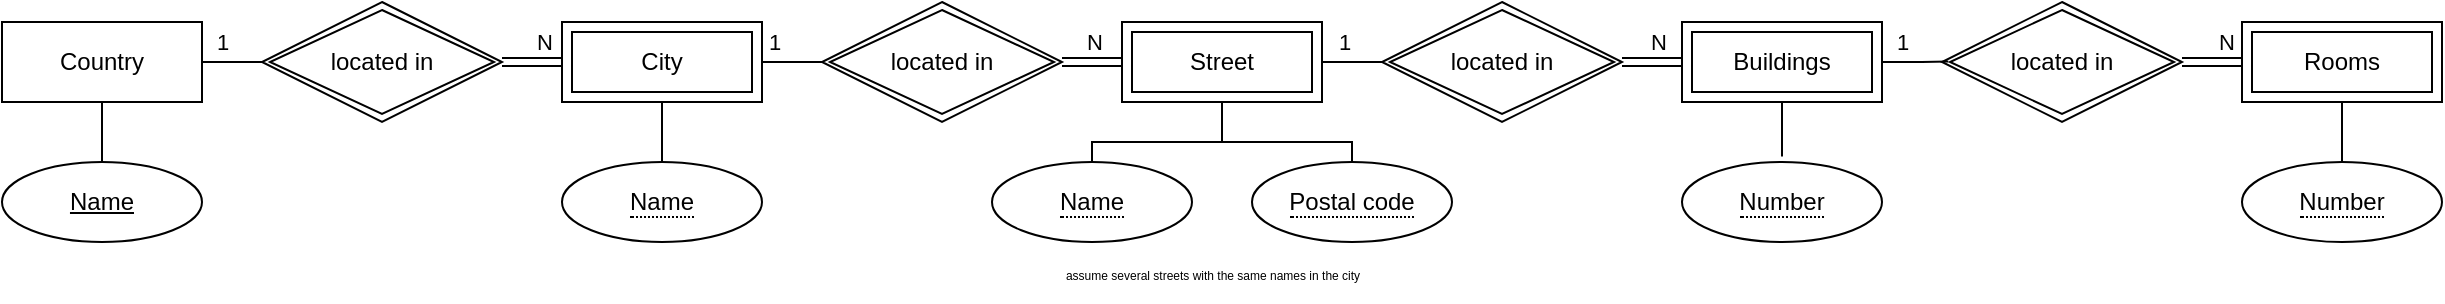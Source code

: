 <mxfile version="24.7.8">
  <diagram name="Page-1" id="gPdpquPLoVRJ5L0rAca2">
    <mxGraphModel dx="341" dy="248" grid="1" gridSize="10" guides="1" tooltips="1" connect="1" arrows="1" fold="1" page="1" pageScale="1" pageWidth="1169" pageHeight="827" math="0" shadow="0">
      <root>
        <mxCell id="0" />
        <mxCell id="1" parent="0" />
        <mxCell id="4aNQ5Zjp1LjJx-mYPoWq-12" style="edgeStyle=orthogonalEdgeStyle;rounded=0;orthogonalLoop=1;jettySize=auto;html=1;entryX=0;entryY=0.5;entryDx=0;entryDy=0;endArrow=none;endFill=0;" parent="1" source="4aNQ5Zjp1LjJx-mYPoWq-1" target="4aNQ5Zjp1LjJx-mYPoWq-2" edge="1">
          <mxGeometry relative="1" as="geometry" />
        </mxCell>
        <mxCell id="1cVCWBRe8mVak1csaias-1" value="1" style="edgeLabel;html=1;align=center;verticalAlign=middle;resizable=0;points=[];" vertex="1" connectable="0" parent="4aNQ5Zjp1LjJx-mYPoWq-12">
          <mxGeometry x="-0.848" relative="1" as="geometry">
            <mxPoint x="6" y="-10" as="offset" />
          </mxGeometry>
        </mxCell>
        <mxCell id="4aNQ5Zjp1LjJx-mYPoWq-28" style="edgeStyle=orthogonalEdgeStyle;rounded=0;orthogonalLoop=1;jettySize=auto;html=1;entryX=0.5;entryY=0;entryDx=0;entryDy=0;endArrow=none;endFill=0;" parent="1" source="4aNQ5Zjp1LjJx-mYPoWq-1" target="4aNQ5Zjp1LjJx-mYPoWq-20" edge="1">
          <mxGeometry relative="1" as="geometry" />
        </mxCell>
        <mxCell id="4aNQ5Zjp1LjJx-mYPoWq-1" value="Country" style="whiteSpace=wrap;html=1;align=center;" parent="1" vertex="1">
          <mxGeometry x="30" y="260" width="100" height="40" as="geometry" />
        </mxCell>
        <mxCell id="4aNQ5Zjp1LjJx-mYPoWq-13" style="edgeStyle=orthogonalEdgeStyle;rounded=0;orthogonalLoop=1;jettySize=auto;html=1;exitX=1;exitY=0.5;exitDx=0;exitDy=0;entryX=0;entryY=0.5;entryDx=0;entryDy=0;shape=link;" parent="1" source="4aNQ5Zjp1LjJx-mYPoWq-2" target="4aNQ5Zjp1LjJx-mYPoWq-3" edge="1">
          <mxGeometry relative="1" as="geometry" />
        </mxCell>
        <mxCell id="1cVCWBRe8mVak1csaias-2" value="N" style="edgeLabel;html=1;align=center;verticalAlign=middle;resizable=0;points=[];" vertex="1" connectable="0" parent="4aNQ5Zjp1LjJx-mYPoWq-13">
          <mxGeometry x="0.492" y="2" relative="1" as="geometry">
            <mxPoint x="-2" y="-8" as="offset" />
          </mxGeometry>
        </mxCell>
        <mxCell id="4aNQ5Zjp1LjJx-mYPoWq-2" value="located in" style="shape=rhombus;double=1;perimeter=rhombusPerimeter;whiteSpace=wrap;html=1;align=center;" parent="1" vertex="1">
          <mxGeometry x="160" y="250" width="120" height="60" as="geometry" />
        </mxCell>
        <mxCell id="4aNQ5Zjp1LjJx-mYPoWq-14" style="edgeStyle=orthogonalEdgeStyle;rounded=0;orthogonalLoop=1;jettySize=auto;html=1;entryX=0;entryY=0.5;entryDx=0;entryDy=0;endArrow=none;endFill=0;" parent="1" source="4aNQ5Zjp1LjJx-mYPoWq-3" target="4aNQ5Zjp1LjJx-mYPoWq-6" edge="1">
          <mxGeometry relative="1" as="geometry" />
        </mxCell>
        <mxCell id="1cVCWBRe8mVak1csaias-3" value="1" style="edgeLabel;html=1;align=center;verticalAlign=middle;resizable=0;points=[];" vertex="1" connectable="0" parent="4aNQ5Zjp1LjJx-mYPoWq-14">
          <mxGeometry x="-0.775" y="1" relative="1" as="geometry">
            <mxPoint y="-9" as="offset" />
          </mxGeometry>
        </mxCell>
        <mxCell id="4aNQ5Zjp1LjJx-mYPoWq-29" style="edgeStyle=orthogonalEdgeStyle;shape=connector;rounded=0;orthogonalLoop=1;jettySize=auto;html=1;entryX=0.5;entryY=0;entryDx=0;entryDy=0;strokeColor=default;align=center;verticalAlign=middle;fontFamily=Helvetica;fontSize=11;fontColor=default;labelBackgroundColor=default;endArrow=none;endFill=0;" parent="1" source="4aNQ5Zjp1LjJx-mYPoWq-3" target="4aNQ5Zjp1LjJx-mYPoWq-21" edge="1">
          <mxGeometry relative="1" as="geometry" />
        </mxCell>
        <mxCell id="4aNQ5Zjp1LjJx-mYPoWq-3" value="City" style="shape=ext;margin=3;double=1;whiteSpace=wrap;html=1;align=center;" parent="1" vertex="1">
          <mxGeometry x="310" y="260" width="100" height="40" as="geometry" />
        </mxCell>
        <mxCell id="4aNQ5Zjp1LjJx-mYPoWq-15" style="edgeStyle=orthogonalEdgeStyle;rounded=0;orthogonalLoop=1;jettySize=auto;html=1;entryX=0;entryY=0.5;entryDx=0;entryDy=0;shape=link;" parent="1" source="4aNQ5Zjp1LjJx-mYPoWq-6" target="4aNQ5Zjp1LjJx-mYPoWq-7" edge="1">
          <mxGeometry relative="1" as="geometry" />
        </mxCell>
        <mxCell id="1cVCWBRe8mVak1csaias-4" value="N" style="edgeLabel;html=1;align=center;verticalAlign=middle;resizable=0;points=[];" vertex="1" connectable="0" parent="4aNQ5Zjp1LjJx-mYPoWq-15">
          <mxGeometry x="0.653" y="2" relative="1" as="geometry">
            <mxPoint x="-6" y="-8" as="offset" />
          </mxGeometry>
        </mxCell>
        <mxCell id="4aNQ5Zjp1LjJx-mYPoWq-6" value="located in" style="shape=rhombus;double=1;perimeter=rhombusPerimeter;whiteSpace=wrap;html=1;align=center;" parent="1" vertex="1">
          <mxGeometry x="440" y="250" width="120" height="60" as="geometry" />
        </mxCell>
        <mxCell id="4aNQ5Zjp1LjJx-mYPoWq-16" style="edgeStyle=orthogonalEdgeStyle;rounded=0;orthogonalLoop=1;jettySize=auto;html=1;entryX=0;entryY=0.5;entryDx=0;entryDy=0;endArrow=none;endFill=0;" parent="1" source="4aNQ5Zjp1LjJx-mYPoWq-7" target="4aNQ5Zjp1LjJx-mYPoWq-8" edge="1">
          <mxGeometry relative="1" as="geometry" />
        </mxCell>
        <mxCell id="1cVCWBRe8mVak1csaias-5" value="1" style="edgeLabel;html=1;align=center;verticalAlign=middle;resizable=0;points=[];" vertex="1" connectable="0" parent="4aNQ5Zjp1LjJx-mYPoWq-16">
          <mxGeometry x="0.222" y="2" relative="1" as="geometry">
            <mxPoint y="-8" as="offset" />
          </mxGeometry>
        </mxCell>
        <mxCell id="4aNQ5Zjp1LjJx-mYPoWq-30" style="edgeStyle=orthogonalEdgeStyle;shape=connector;rounded=0;orthogonalLoop=1;jettySize=auto;html=1;entryX=0.5;entryY=0;entryDx=0;entryDy=0;strokeColor=default;align=center;verticalAlign=middle;fontFamily=Helvetica;fontSize=11;fontColor=default;labelBackgroundColor=default;endArrow=none;endFill=0;" parent="1" source="4aNQ5Zjp1LjJx-mYPoWq-7" target="4aNQ5Zjp1LjJx-mYPoWq-22" edge="1">
          <mxGeometry relative="1" as="geometry" />
        </mxCell>
        <mxCell id="4aNQ5Zjp1LjJx-mYPoWq-31" style="edgeStyle=orthogonalEdgeStyle;shape=connector;rounded=0;orthogonalLoop=1;jettySize=auto;html=1;entryX=0.5;entryY=0;entryDx=0;entryDy=0;strokeColor=default;align=center;verticalAlign=middle;fontFamily=Helvetica;fontSize=11;fontColor=default;labelBackgroundColor=default;endArrow=none;endFill=0;" parent="1" source="4aNQ5Zjp1LjJx-mYPoWq-7" target="4aNQ5Zjp1LjJx-mYPoWq-23" edge="1">
          <mxGeometry relative="1" as="geometry" />
        </mxCell>
        <mxCell id="4aNQ5Zjp1LjJx-mYPoWq-7" value="Street" style="shape=ext;margin=3;double=1;whiteSpace=wrap;html=1;align=center;" parent="1" vertex="1">
          <mxGeometry x="590" y="260" width="100" height="40" as="geometry" />
        </mxCell>
        <mxCell id="4aNQ5Zjp1LjJx-mYPoWq-17" style="edgeStyle=orthogonalEdgeStyle;rounded=0;orthogonalLoop=1;jettySize=auto;html=1;entryX=0;entryY=0.5;entryDx=0;entryDy=0;shape=link;" parent="1" source="4aNQ5Zjp1LjJx-mYPoWq-8" target="4aNQ5Zjp1LjJx-mYPoWq-9" edge="1">
          <mxGeometry relative="1" as="geometry" />
        </mxCell>
        <mxCell id="1cVCWBRe8mVak1csaias-6" value="N" style="edgeLabel;html=1;align=center;verticalAlign=middle;resizable=0;points=[];" vertex="1" connectable="0" parent="4aNQ5Zjp1LjJx-mYPoWq-17">
          <mxGeometry x="-0.292" y="1" relative="1" as="geometry">
            <mxPoint y="-9" as="offset" />
          </mxGeometry>
        </mxCell>
        <mxCell id="4aNQ5Zjp1LjJx-mYPoWq-8" value="located in" style="shape=rhombus;double=1;perimeter=rhombusPerimeter;whiteSpace=wrap;html=1;align=center;" parent="1" vertex="1">
          <mxGeometry x="720" y="250" width="120" height="60" as="geometry" />
        </mxCell>
        <mxCell id="4aNQ5Zjp1LjJx-mYPoWq-9" value="Buildings" style="shape=ext;margin=3;double=1;whiteSpace=wrap;html=1;align=center;" parent="1" vertex="1">
          <mxGeometry x="870" y="260" width="100" height="40" as="geometry" />
        </mxCell>
        <mxCell id="4aNQ5Zjp1LjJx-mYPoWq-19" style="edgeStyle=orthogonalEdgeStyle;rounded=0;orthogonalLoop=1;jettySize=auto;html=1;entryX=0;entryY=0.5;entryDx=0;entryDy=0;shape=link;" parent="1" source="4aNQ5Zjp1LjJx-mYPoWq-10" target="4aNQ5Zjp1LjJx-mYPoWq-11" edge="1">
          <mxGeometry relative="1" as="geometry" />
        </mxCell>
        <mxCell id="1cVCWBRe8mVak1csaias-8" value="N" style="edgeLabel;html=1;align=center;verticalAlign=middle;resizable=0;points=[];" vertex="1" connectable="0" parent="4aNQ5Zjp1LjJx-mYPoWq-19">
          <mxGeometry x="0.664" y="1" relative="1" as="geometry">
            <mxPoint y="-9" as="offset" />
          </mxGeometry>
        </mxCell>
        <mxCell id="4aNQ5Zjp1LjJx-mYPoWq-10" value="located in" style="shape=rhombus;double=1;perimeter=rhombusPerimeter;whiteSpace=wrap;html=1;align=center;" parent="1" vertex="1">
          <mxGeometry x="1000" y="250" width="120" height="60" as="geometry" />
        </mxCell>
        <mxCell id="4aNQ5Zjp1LjJx-mYPoWq-33" style="edgeStyle=orthogonalEdgeStyle;shape=connector;rounded=0;orthogonalLoop=1;jettySize=auto;html=1;entryX=0.5;entryY=0;entryDx=0;entryDy=0;strokeColor=default;align=center;verticalAlign=middle;fontFamily=Helvetica;fontSize=11;fontColor=default;labelBackgroundColor=default;endArrow=none;endFill=0;" parent="1" source="4aNQ5Zjp1LjJx-mYPoWq-11" target="4aNQ5Zjp1LjJx-mYPoWq-25" edge="1">
          <mxGeometry relative="1" as="geometry" />
        </mxCell>
        <mxCell id="4aNQ5Zjp1LjJx-mYPoWq-11" value="Rooms" style="shape=ext;margin=3;double=1;whiteSpace=wrap;html=1;align=center;" parent="1" vertex="1">
          <mxGeometry x="1150" y="260" width="100" height="40" as="geometry" />
        </mxCell>
        <mxCell id="4aNQ5Zjp1LjJx-mYPoWq-18" style="edgeStyle=orthogonalEdgeStyle;rounded=0;orthogonalLoop=1;jettySize=auto;html=1;entryX=0.026;entryY=0.496;entryDx=0;entryDy=0;entryPerimeter=0;endArrow=none;endFill=0;" parent="1" source="4aNQ5Zjp1LjJx-mYPoWq-9" target="4aNQ5Zjp1LjJx-mYPoWq-10" edge="1">
          <mxGeometry relative="1" as="geometry" />
        </mxCell>
        <mxCell id="1cVCWBRe8mVak1csaias-7" value="1" style="edgeLabel;html=1;align=center;verticalAlign=middle;resizable=0;points=[];" vertex="1" connectable="0" parent="4aNQ5Zjp1LjJx-mYPoWq-18">
          <mxGeometry x="-0.304" y="2" relative="1" as="geometry">
            <mxPoint x="-2" y="-8" as="offset" />
          </mxGeometry>
        </mxCell>
        <mxCell id="4aNQ5Zjp1LjJx-mYPoWq-20" value="Name" style="ellipse;whiteSpace=wrap;html=1;align=center;fontStyle=4;" parent="1" vertex="1">
          <mxGeometry x="30" y="330" width="100" height="40" as="geometry" />
        </mxCell>
        <mxCell id="4aNQ5Zjp1LjJx-mYPoWq-21" value="&lt;span style=&quot;border-bottom: 1px dotted&quot;&gt;Name&lt;/span&gt;" style="ellipse;whiteSpace=wrap;html=1;align=center;" parent="1" vertex="1">
          <mxGeometry x="310" y="330" width="100" height="40" as="geometry" />
        </mxCell>
        <mxCell id="4aNQ5Zjp1LjJx-mYPoWq-22" value="&lt;span style=&quot;border-bottom: 1px dotted&quot;&gt;Name&lt;/span&gt;" style="ellipse;whiteSpace=wrap;html=1;align=center;" parent="1" vertex="1">
          <mxGeometry x="525" y="330" width="100" height="40" as="geometry" />
        </mxCell>
        <mxCell id="4aNQ5Zjp1LjJx-mYPoWq-23" value="&lt;span style=&quot;border-bottom: 1px dotted&quot;&gt;Postal code&lt;/span&gt;" style="ellipse;whiteSpace=wrap;html=1;align=center;" parent="1" vertex="1">
          <mxGeometry x="655" y="330" width="100" height="40" as="geometry" />
        </mxCell>
        <mxCell id="4aNQ5Zjp1LjJx-mYPoWq-24" value="&lt;span style=&quot;border-bottom: 1px dotted&quot;&gt;Number&lt;/span&gt;" style="ellipse;whiteSpace=wrap;html=1;align=center;" parent="1" vertex="1">
          <mxGeometry x="870" y="330" width="100" height="40" as="geometry" />
        </mxCell>
        <mxCell id="4aNQ5Zjp1LjJx-mYPoWq-25" value="&lt;span style=&quot;border-bottom: 1px dotted&quot;&gt;Number&lt;/span&gt;" style="ellipse;whiteSpace=wrap;html=1;align=center;" parent="1" vertex="1">
          <mxGeometry x="1150" y="330" width="100" height="40" as="geometry" />
        </mxCell>
        <mxCell id="4aNQ5Zjp1LjJx-mYPoWq-27" value="&lt;font style=&quot;font-size: 6px;&quot;&gt;assume several streets with the same names in the city&lt;/font&gt;" style="text;html=1;align=center;verticalAlign=middle;resizable=0;points=[];autosize=1;strokeColor=none;fillColor=none;" parent="1" vertex="1">
          <mxGeometry x="550" y="370" width="170" height="30" as="geometry" />
        </mxCell>
        <mxCell id="4aNQ5Zjp1LjJx-mYPoWq-32" style="edgeStyle=orthogonalEdgeStyle;shape=connector;rounded=0;orthogonalLoop=1;jettySize=auto;html=1;entryX=0.5;entryY=-0.07;entryDx=0;entryDy=0;entryPerimeter=0;strokeColor=default;align=center;verticalAlign=middle;fontFamily=Helvetica;fontSize=11;fontColor=default;labelBackgroundColor=default;endArrow=none;endFill=0;" parent="1" source="4aNQ5Zjp1LjJx-mYPoWq-9" target="4aNQ5Zjp1LjJx-mYPoWq-24" edge="1">
          <mxGeometry relative="1" as="geometry" />
        </mxCell>
      </root>
    </mxGraphModel>
  </diagram>
</mxfile>
